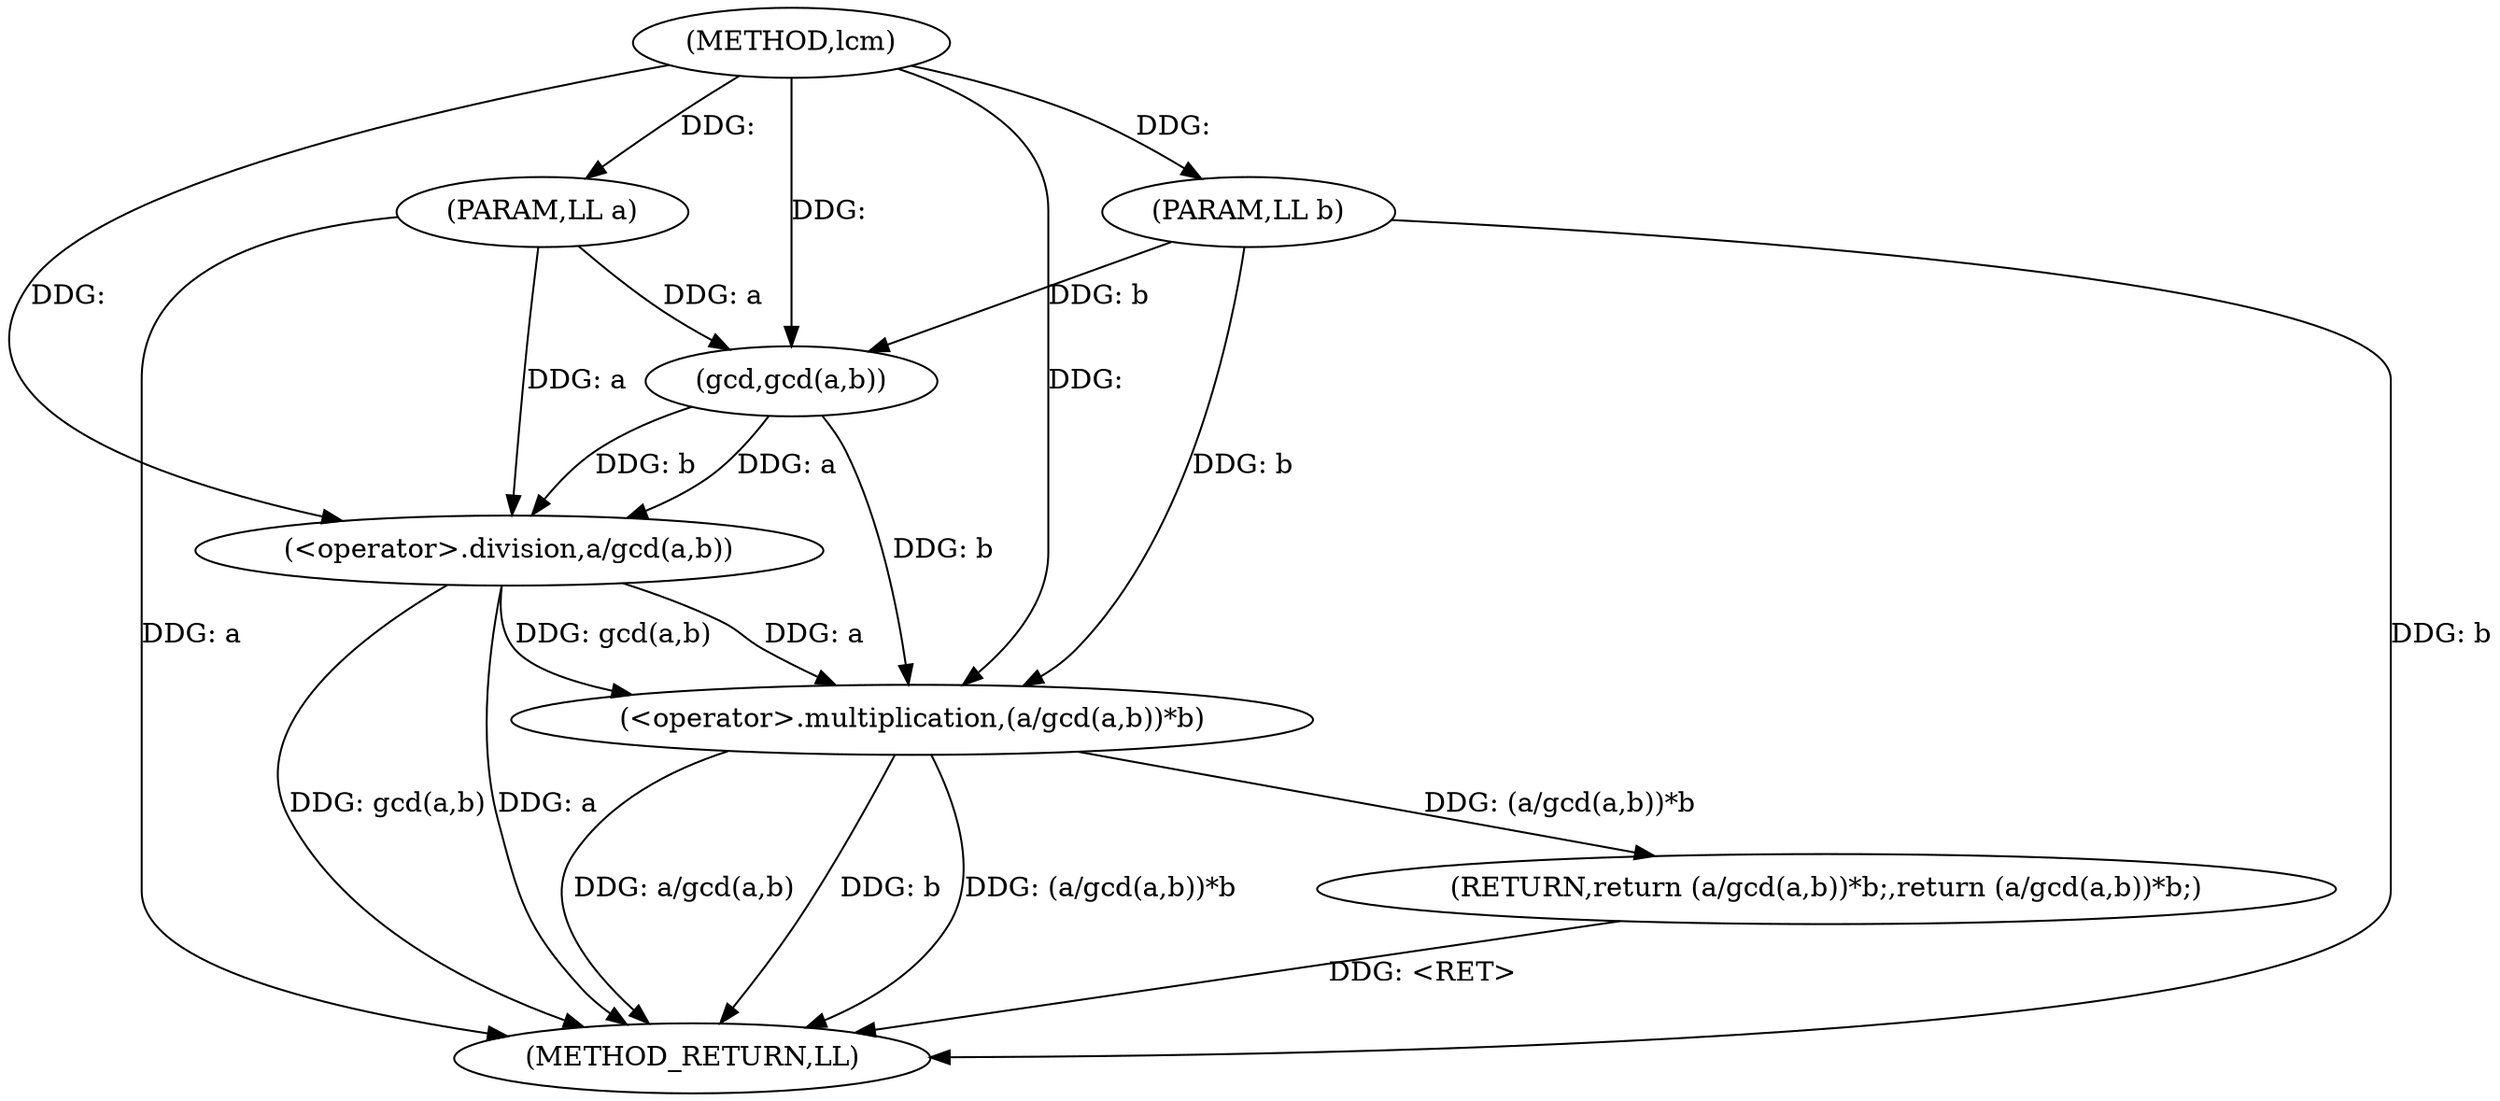 digraph "lcm" {  
"1000126" [label = "(METHOD,lcm)" ]
"1000138" [label = "(METHOD_RETURN,LL)" ]
"1000127" [label = "(PARAM,LL a)" ]
"1000128" [label = "(PARAM,LL b)" ]
"1000130" [label = "(RETURN,return (a/gcd(a,b))*b;,return (a/gcd(a,b))*b;)" ]
"1000131" [label = "(<operator>.multiplication,(a/gcd(a,b))*b)" ]
"1000132" [label = "(<operator>.division,a/gcd(a,b))" ]
"1000134" [label = "(gcd,gcd(a,b))" ]
  "1000127" -> "1000138"  [ label = "DDG: a"] 
  "1000128" -> "1000138"  [ label = "DDG: b"] 
  "1000132" -> "1000138"  [ label = "DDG: a"] 
  "1000132" -> "1000138"  [ label = "DDG: gcd(a,b)"] 
  "1000131" -> "1000138"  [ label = "DDG: a/gcd(a,b)"] 
  "1000131" -> "1000138"  [ label = "DDG: b"] 
  "1000131" -> "1000138"  [ label = "DDG: (a/gcd(a,b))*b"] 
  "1000130" -> "1000138"  [ label = "DDG: <RET>"] 
  "1000126" -> "1000127"  [ label = "DDG: "] 
  "1000126" -> "1000128"  [ label = "DDG: "] 
  "1000131" -> "1000130"  [ label = "DDG: (a/gcd(a,b))*b"] 
  "1000132" -> "1000131"  [ label = "DDG: a"] 
  "1000132" -> "1000131"  [ label = "DDG: gcd(a,b)"] 
  "1000134" -> "1000131"  [ label = "DDG: b"] 
  "1000128" -> "1000131"  [ label = "DDG: b"] 
  "1000126" -> "1000131"  [ label = "DDG: "] 
  "1000134" -> "1000132"  [ label = "DDG: a"] 
  "1000127" -> "1000132"  [ label = "DDG: a"] 
  "1000126" -> "1000132"  [ label = "DDG: "] 
  "1000134" -> "1000132"  [ label = "DDG: b"] 
  "1000127" -> "1000134"  [ label = "DDG: a"] 
  "1000126" -> "1000134"  [ label = "DDG: "] 
  "1000128" -> "1000134"  [ label = "DDG: b"] 
}
